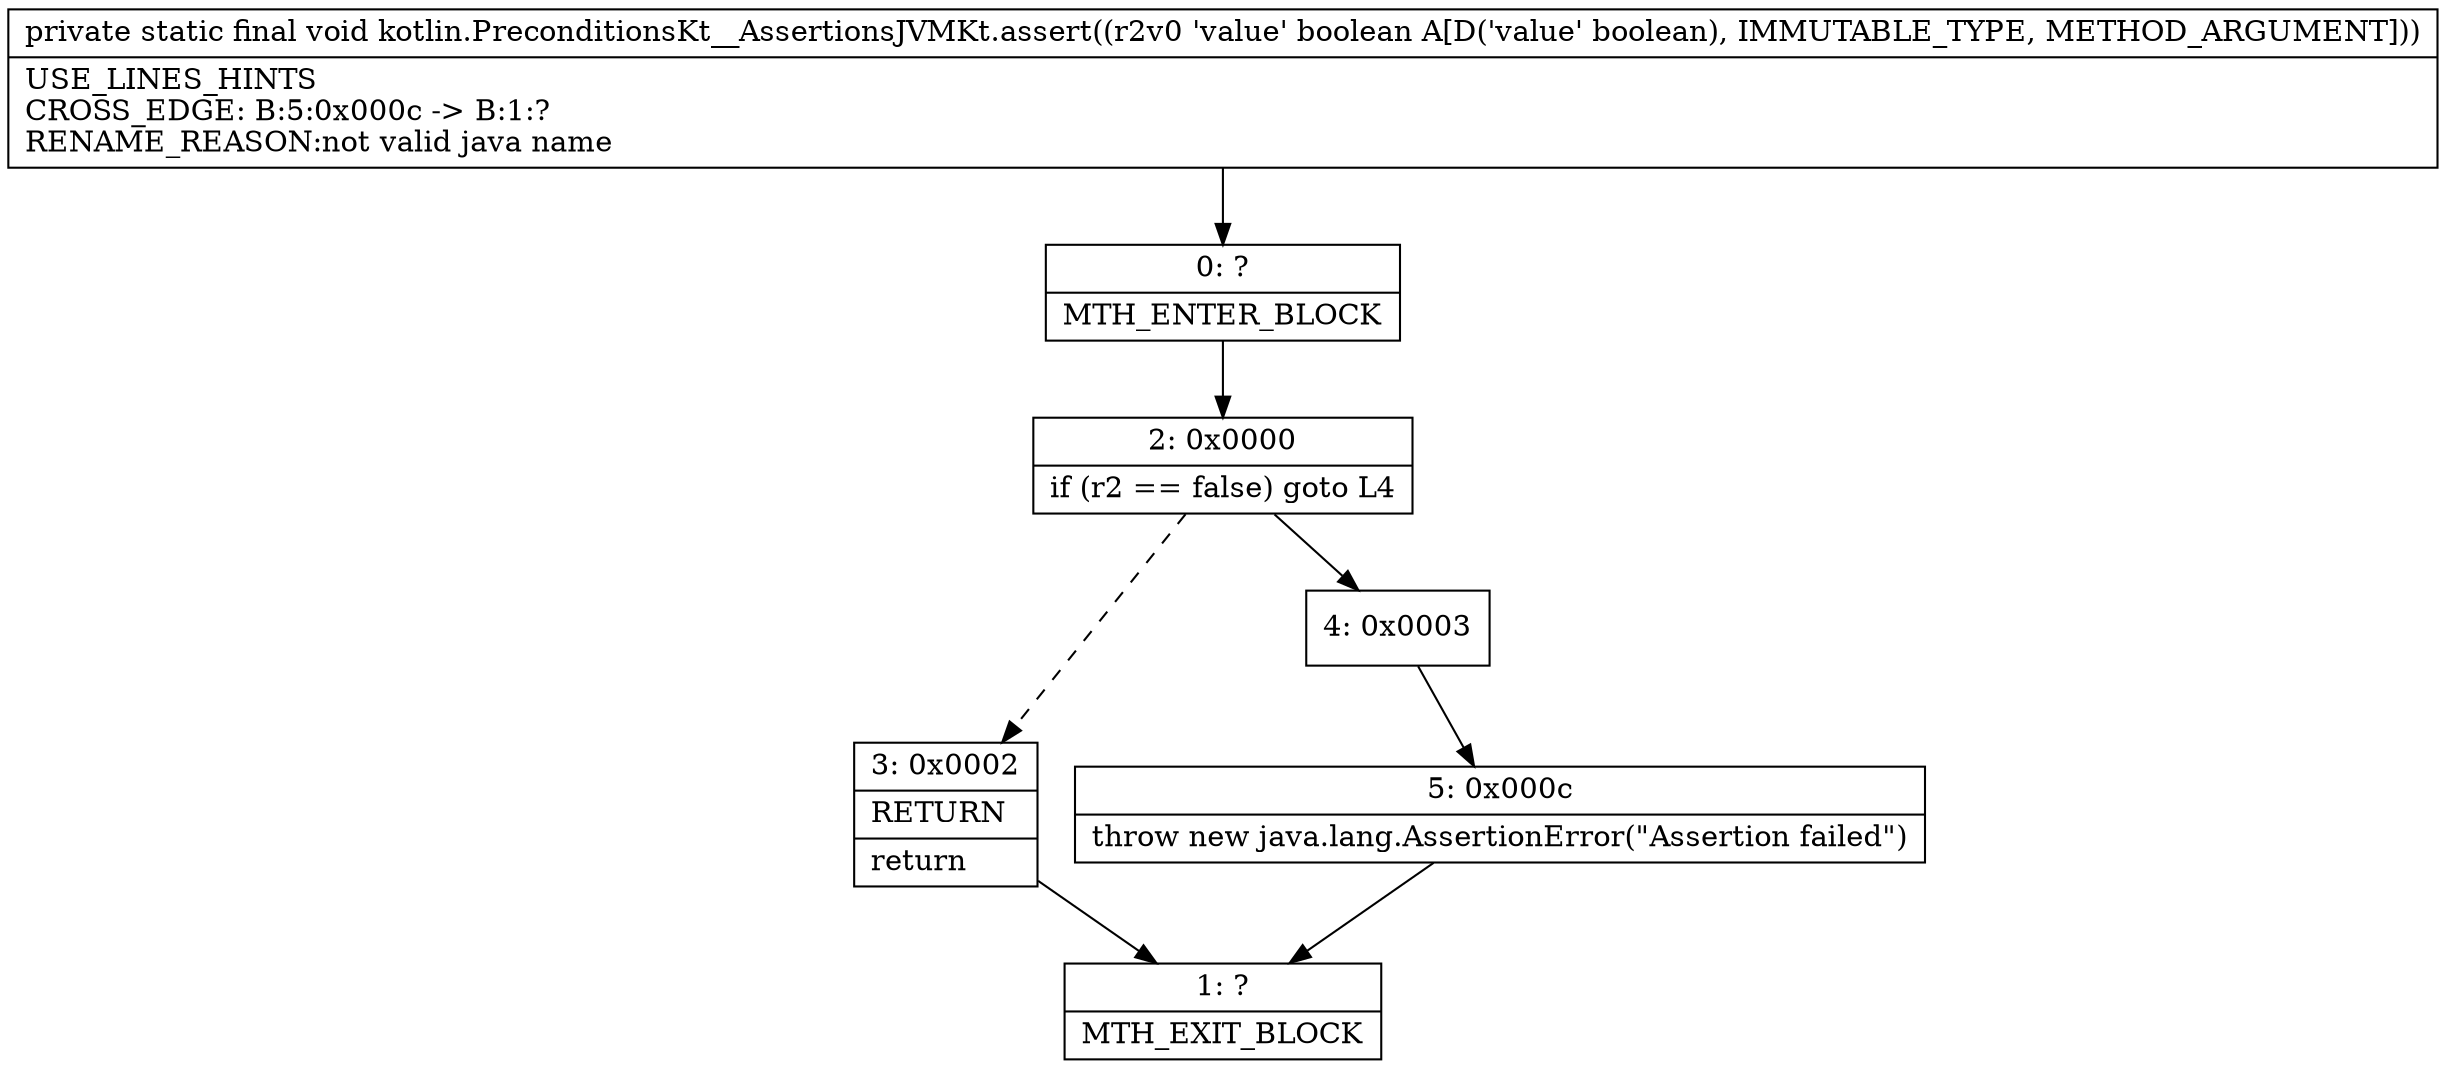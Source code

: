 digraph "CFG forkotlin.PreconditionsKt__AssertionsJVMKt.assert(Z)V" {
Node_0 [shape=record,label="{0\:\ ?|MTH_ENTER_BLOCK\l}"];
Node_2 [shape=record,label="{2\:\ 0x0000|if (r2 == false) goto L4\l}"];
Node_3 [shape=record,label="{3\:\ 0x0002|RETURN\l|return\l}"];
Node_1 [shape=record,label="{1\:\ ?|MTH_EXIT_BLOCK\l}"];
Node_4 [shape=record,label="{4\:\ 0x0003}"];
Node_5 [shape=record,label="{5\:\ 0x000c|throw new java.lang.AssertionError(\"Assertion failed\")\l}"];
MethodNode[shape=record,label="{private static final void kotlin.PreconditionsKt__AssertionsJVMKt.assert((r2v0 'value' boolean A[D('value' boolean), IMMUTABLE_TYPE, METHOD_ARGUMENT]))  | USE_LINES_HINTS\lCROSS_EDGE: B:5:0x000c \-\> B:1:?\lRENAME_REASON:not valid java name\l}"];
MethodNode -> Node_0;Node_0 -> Node_2;
Node_2 -> Node_3[style=dashed];
Node_2 -> Node_4;
Node_3 -> Node_1;
Node_4 -> Node_5;
Node_5 -> Node_1;
}

